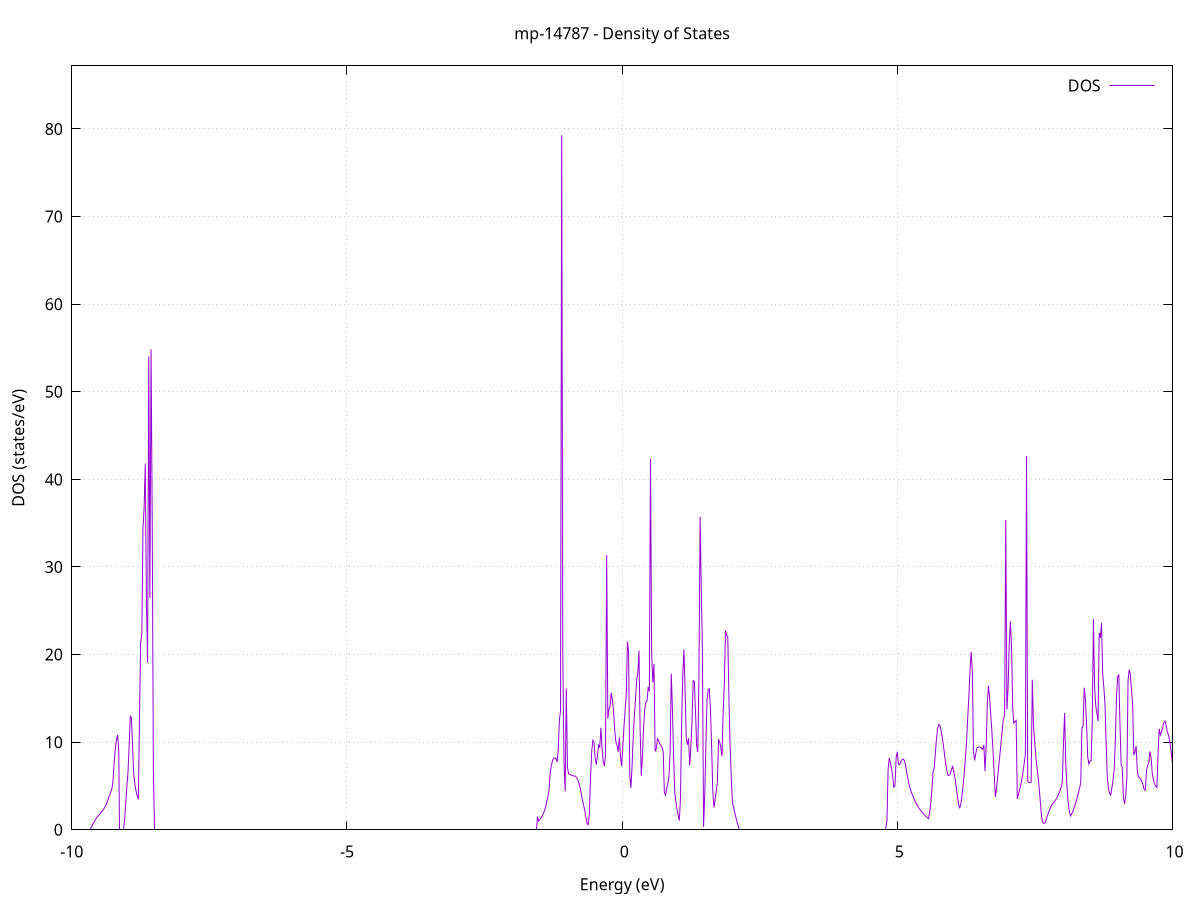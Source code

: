 set title 'mp-14787 - Density of States'
set xlabel 'Energy (eV)'
set ylabel 'DOS (states/eV)'
set grid
set xrange [-10:10]
set yrange [0:87.203]
set xzeroaxis lt -1
set terminal png size 800,600
set output 'mp-14787_dos_gnuplot.png'
plot '-' using 1:2 with lines title 'DOS'
-24.110900 0.000000
-24.090000 0.000000
-24.069000 0.000000
-24.048000 0.000000
-24.027100 0.000000
-24.006100 0.000000
-23.985200 0.000000
-23.964200 0.000000
-23.943300 0.000000
-23.922300 0.000000
-23.901300 0.000000
-23.880400 0.000000
-23.859400 0.000000
-23.838500 0.000000
-23.817500 0.000000
-23.796500 0.000000
-23.775600 0.000000
-23.754600 0.000000
-23.733700 0.000000
-23.712700 0.000000
-23.691800 0.000000
-23.670800 0.000000
-23.649800 0.000000
-23.628900 0.000000
-23.607900 0.000000
-23.587000 0.000000
-23.566000 0.000000
-23.545000 0.000000
-23.524100 0.000000
-23.503100 0.000000
-23.482200 0.000000
-23.461200 0.000000
-23.440300 0.000000
-23.419300 0.000000
-23.398300 0.000000
-23.377400 0.000000
-23.356400 0.000000
-23.335500 0.000000
-23.314500 0.000000
-23.293500 0.000000
-23.272600 0.000000
-23.251600 0.000000
-23.230700 0.000000
-23.209700 0.000000
-23.188700 0.000000
-23.167800 0.000000
-23.146800 0.000000
-23.125900 0.000000
-23.104900 0.000000
-23.084000 0.000000
-23.063000 0.000000
-23.042000 0.000000
-23.021100 0.000000
-23.000100 0.000000
-22.979200 0.000000
-22.958200 0.000000
-22.937200 0.000000
-22.916300 0.000000
-22.895300 0.000000
-22.874400 0.000000
-22.853400 0.000000
-22.832500 0.000000
-22.811500 0.000000
-22.790500 0.000000
-22.769600 0.000000
-22.748600 0.000000
-22.727700 0.000000
-22.706700 0.000000
-22.685700 0.000000
-22.664800 0.000000
-22.643800 0.000000
-22.622900 0.000000
-22.601900 0.000000
-22.581000 0.000000
-22.560000 0.000000
-22.539000 0.000000
-22.518100 0.000000
-22.497100 0.000000
-22.476200 0.000000
-22.455200 0.000000
-22.434200 0.000000
-22.413300 0.000000
-22.392300 0.000000
-22.371400 0.000000
-22.350400 0.000000
-22.329400 0.000000
-22.308500 0.000000
-22.287500 0.000000
-22.266600 0.000000
-22.245600 0.000000
-22.224700 0.000000
-22.203700 36.879500
-22.182700 315.530300
-22.161800 151.873100
-22.140800 168.609400
-22.119900 0.000000
-22.098900 266.312100
-22.077900 279.827600
-22.057000 123.022800
-22.036000 0.000000
-22.015100 0.000000
-21.994100 0.000000
-21.973200 0.000000
-21.952200 0.000000
-21.931200 0.000000
-21.910300 0.000000
-21.889300 0.000000
-21.868400 0.000000
-21.847400 0.000000
-21.826400 0.000000
-21.805500 0.000000
-21.784500 0.000000
-21.763600 0.000000
-21.742600 0.000000
-21.721700 0.000000
-21.700700 0.000000
-21.679700 0.000000
-21.658800 0.000000
-21.637800 0.000000
-21.616900 0.000000
-21.595900 0.000000
-21.574900 0.000000
-21.554000 0.000000
-21.533000 0.000000
-21.512100 0.000000
-21.491100 0.000000
-21.470200 0.000000
-21.449200 0.000000
-21.428200 0.000000
-21.407300 0.000000
-21.386300 0.000000
-21.365400 0.000000
-21.344400 0.000000
-21.323400 0.000000
-21.302500 0.000000
-21.281500 0.000000
-21.260600 0.000000
-21.239600 0.000000
-21.218600 0.000000
-21.197700 0.000000
-21.176700 0.000000
-21.155800 0.000000
-21.134800 0.000000
-21.113900 0.000000
-21.092900 0.000000
-21.071900 0.000000
-21.051000 0.000000
-21.030000 0.000000
-21.009100 0.000000
-20.988100 0.000000
-20.967100 0.000000
-20.946200 0.000000
-20.925200 0.000000
-20.904300 0.000000
-20.883300 0.000000
-20.862400 0.000000
-20.841400 0.000000
-20.820400 0.000000
-20.799500 0.000000
-20.778500 0.000000
-20.757600 0.000000
-20.736600 0.000000
-20.715600 0.000000
-20.694700 0.000000
-20.673700 0.000000
-20.652800 0.000000
-20.631800 0.000000
-20.610900 0.000000
-20.589900 0.000000
-20.568900 0.000000
-20.548000 0.000000
-20.527000 0.000000
-20.506100 0.000000
-20.485100 0.000000
-20.464100 0.000000
-20.443200 0.000000
-20.422200 0.000000
-20.401300 0.000000
-20.380300 0.000000
-20.359300 0.000000
-20.338400 0.000000
-20.317400 0.000000
-20.296500 0.000000
-20.275500 0.000000
-20.254600 0.000000
-20.233600 0.000000
-20.212600 0.000000
-20.191700 0.000000
-20.170700 0.000000
-20.149800 0.000000
-20.128800 0.000000
-20.107800 0.000000
-20.086900 0.000000
-20.065900 0.000000
-20.045000 0.000000
-20.024000 0.000000
-20.003100 0.000000
-19.982100 0.000000
-19.961100 0.000000
-19.940200 0.000000
-19.919200 0.000000
-19.898300 0.000000
-19.877300 0.000000
-19.856300 0.000000
-19.835400 0.000000
-19.814400 0.000000
-19.793500 0.000000
-19.772500 0.000000
-19.751600 0.000000
-19.730600 0.000000
-19.709600 0.000000
-19.688700 0.000000
-19.667700 0.000000
-19.646800 0.000000
-19.625800 0.000000
-19.604800 0.000000
-19.583900 0.000000
-19.562900 0.000000
-19.542000 0.000000
-19.521000 0.000000
-19.500100 0.000000
-19.479100 0.000000
-19.458100 0.000000
-19.437200 0.000000
-19.416200 0.000000
-19.395300 0.000000
-19.374300 0.000000
-19.353300 0.000000
-19.332400 0.000000
-19.311400 0.000000
-19.290500 0.000000
-19.269500 0.000000
-19.248500 0.000000
-19.227600 0.000000
-19.206600 0.000000
-19.185700 0.000000
-19.164700 0.000000
-19.143800 0.000000
-19.122800 0.000000
-19.101800 0.000000
-19.080900 0.000000
-19.059900 0.000000
-19.039000 0.000000
-19.018000 0.000000
-18.997000 0.000000
-18.976100 0.000000
-18.955100 0.000000
-18.934200 0.000000
-18.913200 0.000000
-18.892300 0.000000
-18.871300 0.000000
-18.850300 0.000000
-18.829400 0.000000
-18.808400 0.000000
-18.787500 0.000000
-18.766500 0.000000
-18.745500 0.000000
-18.724600 0.000000
-18.703600 0.000000
-18.682700 0.000000
-18.661700 0.000000
-18.640800 0.000000
-18.619800 0.000000
-18.598800 0.000000
-18.577900 0.000000
-18.556900 0.000000
-18.536000 0.000000
-18.515000 0.000000
-18.494000 0.000000
-18.473100 0.000000
-18.452100 0.000000
-18.431200 0.000000
-18.410200 0.000000
-18.389200 0.000000
-18.368300 0.000000
-18.347300 0.000000
-18.326400 0.000000
-18.305400 0.000000
-18.284500 0.000000
-18.263500 0.000000
-18.242500 0.000000
-18.221600 0.000000
-18.200600 0.000000
-18.179700 0.000000
-18.158700 0.000000
-18.137700 0.000000
-18.116800 0.000000
-18.095800 0.000000
-18.074900 0.000000
-18.053900 0.000000
-18.033000 0.000000
-18.012000 0.000000
-17.991000 0.000000
-17.970100 0.000000
-17.949100 0.000000
-17.928200 0.000000
-17.907200 0.000000
-17.886200 0.000000
-17.865300 0.000000
-17.844300 0.000000
-17.823400 0.000000
-17.802400 0.000000
-17.781500 0.000000
-17.760500 0.000000
-17.739500 0.000000
-17.718600 0.000000
-17.697600 0.000000
-17.676700 0.000000
-17.655700 0.000000
-17.634700 0.000000
-17.613800 0.000000
-17.592800 0.000000
-17.571900 0.000000
-17.550900 0.000000
-17.530000 0.000000
-17.509000 0.000000
-17.488000 0.000000
-17.467100 0.000000
-17.446100 0.000000
-17.425200 0.000000
-17.404200 0.000000
-17.383200 0.000000
-17.362300 0.000000
-17.341300 0.000000
-17.320400 0.000000
-17.299400 0.000000
-17.278400 0.000000
-17.257500 0.000000
-17.236500 0.000000
-17.215600 0.000000
-17.194600 0.000000
-17.173700 0.000000
-17.152700 0.000000
-17.131700 0.000000
-17.110800 0.000000
-17.089800 0.000000
-17.068900 0.000000
-17.047900 0.000000
-17.026900 0.000000
-17.006000 0.000000
-16.985000 0.000000
-16.964100 0.000000
-16.943100 0.000000
-16.922200 0.000000
-16.901200 0.000000
-16.880200 0.000000
-16.859300 0.000000
-16.838300 0.000000
-16.817400 0.000000
-16.796400 0.000000
-16.775400 0.000000
-16.754500 0.000000
-16.733500 0.000000
-16.712600 0.000000
-16.691600 0.000000
-16.670700 0.000000
-16.649700 0.000000
-16.628700 0.000000
-16.607800 0.000000
-16.586800 0.000000
-16.565900 0.000000
-16.544900 0.000000
-16.523900 0.000000
-16.503000 0.000000
-16.482000 0.000000
-16.461100 0.000000
-16.440100 0.000000
-16.419100 0.000000
-16.398200 0.000000
-16.377200 0.000000
-16.356300 0.000000
-16.335300 0.000000
-16.314400 0.000000
-16.293400 0.000000
-16.272400 0.000000
-16.251500 0.000000
-16.230500 0.000000
-16.209600 0.000000
-16.188600 0.000000
-16.167600 0.000000
-16.146700 0.000000
-16.125700 0.000000
-16.104800 0.000000
-16.083800 0.000000
-16.062900 0.000000
-16.041900 0.000000
-16.020900 0.000000
-16.000000 0.000000
-15.979000 0.000000
-15.958100 0.000000
-15.937100 0.000000
-15.916100 0.000000
-15.895200 0.000000
-15.874200 0.000000
-15.853300 0.000000
-15.832300 0.000000
-15.811400 0.000000
-15.790400 0.000000
-15.769400 0.000000
-15.748500 0.000000
-15.727500 0.000000
-15.706600 0.000000
-15.685600 0.000000
-15.664600 0.000000
-15.643700 0.000000
-15.622700 0.000000
-15.601800 0.000000
-15.580800 0.000000
-15.559900 0.000000
-15.538900 0.000000
-15.517900 0.000000
-15.497000 0.000000
-15.476000 0.000000
-15.455100 0.000000
-15.434100 0.000000
-15.413100 0.000000
-15.392200 0.000000
-15.371200 0.000000
-15.350300 0.000000
-15.329300 0.000000
-15.308300 0.000000
-15.287400 0.000000
-15.266400 0.000000
-15.245500 0.000000
-15.224500 0.000000
-15.203600 0.000000
-15.182600 0.000000
-15.161600 0.000000
-15.140700 0.000000
-15.119700 0.000000
-15.098800 0.000000
-15.077800 0.000000
-15.056800 0.000000
-15.035900 0.000000
-15.014900 0.000000
-14.994000 0.000000
-14.973000 0.000000
-14.952100 0.000000
-14.931100 0.000000
-14.910100 0.000000
-14.889200 0.000000
-14.868200 0.000000
-14.847300 0.000000
-14.826300 0.000000
-14.805300 0.000000
-14.784400 0.000000
-14.763400 0.000000
-14.742500 0.000000
-14.721500 0.000000
-14.700600 0.000000
-14.679600 0.000000
-14.658600 0.000000
-14.637700 0.000000
-14.616700 0.000000
-14.595800 0.000000
-14.574800 0.000000
-14.553800 0.000000
-14.532900 0.000000
-14.511900 0.000000
-14.491000 0.000000
-14.470000 0.000000
-14.449000 0.000000
-14.428100 0.000000
-14.407100 0.000000
-14.386200 0.000000
-14.365200 0.000000
-14.344300 0.000000
-14.323300 0.000000
-14.302300 0.000000
-14.281400 0.000000
-14.260400 0.000000
-14.239500 0.000000
-14.218500 0.000000
-14.197500 0.000000
-14.176600 0.000000
-14.155600 0.000000
-14.134700 0.000000
-14.113700 0.000000
-14.092800 0.000000
-14.071800 0.000000
-14.050800 0.000000
-14.029900 0.000000
-14.008900 0.000000
-13.988000 0.000000
-13.967000 0.000000
-13.946000 0.000000
-13.925100 0.000000
-13.904100 0.000000
-13.883200 0.000000
-13.862200 0.000000
-13.841300 0.000000
-13.820300 0.000000
-13.799300 0.000000
-13.778400 0.000000
-13.757400 0.000000
-13.736500 0.000000
-13.715500 0.000000
-13.694500 0.000000
-13.673600 0.000000
-13.652600 0.000000
-13.631700 0.000000
-13.610700 0.000000
-13.589800 0.000000
-13.568800 0.000000
-13.547800 0.000000
-13.526900 0.000000
-13.505900 0.000000
-13.485000 0.000000
-13.464000 0.000000
-13.443000 0.000000
-13.422100 0.000000
-13.401100 0.000000
-13.380200 0.000000
-13.359200 0.000000
-13.338200 0.000000
-13.317300 0.000000
-13.296300 0.000000
-13.275400 0.000000
-13.254400 0.000000
-13.233500 0.000000
-13.212500 0.000000
-13.191500 0.000000
-13.170600 0.000000
-13.149600 0.000000
-13.128700 0.000000
-13.107700 0.000000
-13.086700 0.000000
-13.065800 0.000000
-13.044800 0.000000
-13.023900 0.000000
-13.002900 0.000000
-12.982000 0.000000
-12.961000 0.000000
-12.940000 0.000000
-12.919100 0.000000
-12.898100 0.000000
-12.877200 0.000000
-12.856200 0.000000
-12.835200 0.000000
-12.814300 0.000000
-12.793300 0.000000
-12.772400 0.000000
-12.751400 0.000000
-12.730500 0.000000
-12.709500 0.000000
-12.688500 0.000000
-12.667600 0.000000
-12.646600 0.000000
-12.625700 0.000000
-12.604700 0.000000
-12.583700 0.000000
-12.562800 0.000000
-12.541800 0.000000
-12.520900 0.000000
-12.499900 0.000000
-12.478900 0.000000
-12.458000 0.000000
-12.437000 0.000000
-12.416100 0.000000
-12.395100 0.000000
-12.374200 0.000000
-12.353200 0.000000
-12.332200 0.000000
-12.311300 0.000000
-12.290300 0.000000
-12.269400 0.000000
-12.248400 0.000000
-12.227400 0.000000
-12.206500 0.000000
-12.185500 0.000000
-12.164600 0.000000
-12.143600 0.000000
-12.122700 0.000000
-12.101700 0.000000
-12.080700 0.000000
-12.059800 0.000000
-12.038800 0.000000
-12.017900 0.000000
-11.996900 0.000000
-11.975900 0.000000
-11.955000 0.000000
-11.934000 0.000000
-11.913100 0.000000
-11.892100 0.000000
-11.871200 0.000000
-11.850200 0.000000
-11.829200 0.000000
-11.808300 0.000000
-11.787300 0.000000
-11.766400 0.000000
-11.745400 0.000000
-11.724400 0.000000
-11.703500 0.000000
-11.682500 0.000000
-11.661600 0.000000
-11.640600 0.000000
-11.619700 0.000000
-11.598700 0.000000
-11.577700 0.000000
-11.556800 0.000000
-11.535800 0.000000
-11.514900 0.000000
-11.493900 0.000000
-11.472900 0.000000
-11.452000 0.000000
-11.431000 0.000000
-11.410100 0.000000
-11.389100 0.000000
-11.368100 0.000000
-11.347200 0.000000
-11.326200 0.000000
-11.305300 0.000000
-11.284300 0.000000
-11.263400 0.000000
-11.242400 0.000000
-11.221400 0.000000
-11.200500 0.000000
-11.179500 0.000000
-11.158600 0.000000
-11.137600 0.000000
-11.116600 0.000000
-11.095700 0.000000
-11.074700 0.000000
-11.053800 0.000000
-11.032800 0.000000
-11.011900 0.000000
-10.990900 0.000000
-10.969900 0.000000
-10.949000 0.000000
-10.928000 0.000000
-10.907100 0.000000
-10.886100 0.000000
-10.865100 0.000000
-10.844200 0.000000
-10.823200 0.000000
-10.802300 0.000000
-10.781300 0.000000
-10.760400 0.000000
-10.739400 0.000000
-10.718400 0.000000
-10.697500 0.000000
-10.676500 0.000000
-10.655600 0.000000
-10.634600 0.000000
-10.613600 0.000000
-10.592700 0.000000
-10.571700 0.000000
-10.550800 0.000000
-10.529800 0.000000
-10.508800 0.000000
-10.487900 0.000000
-10.466900 0.000000
-10.446000 0.000000
-10.425000 0.000000
-10.404100 0.000000
-10.383100 0.000000
-10.362100 0.000000
-10.341200 0.000000
-10.320200 0.000000
-10.299300 0.000000
-10.278300 0.000000
-10.257300 0.000000
-10.236400 0.000000
-10.215400 0.000000
-10.194500 0.000000
-10.173500 0.000000
-10.152600 0.000000
-10.131600 0.000000
-10.110600 0.000000
-10.089700 0.000000
-10.068700 0.000000
-10.047800 0.000000
-10.026800 0.000000
-10.005800 0.000000
-9.984900 0.000000
-9.963900 0.000000
-9.943000 0.000000
-9.922000 0.000000
-9.901100 0.000000
-9.880100 0.000000
-9.859100 0.000000
-9.838200 0.000000
-9.817200 0.000000
-9.796300 0.000000
-9.775300 0.000000
-9.754300 0.000000
-9.733400 0.000000
-9.712400 0.000000
-9.691500 0.000000
-9.670500 0.004300
-9.649600 0.252200
-9.628600 0.495800
-9.607600 0.735000
-9.586700 0.969900
-9.565700 1.200500
-9.544800 1.423300
-9.523800 1.559300
-9.502800 1.704300
-9.481900 1.858300
-9.460900 2.021300
-9.440000 2.195300
-9.419000 2.386300
-9.398000 2.594600
-9.377100 2.861100
-9.356100 3.216100
-9.335200 3.570800
-9.314200 3.925000
-9.293300 4.278800
-9.272300 4.632200
-9.251300 5.582200
-9.230400 7.692000
-9.209400 9.235500
-9.188500 10.282300
-9.167500 10.833800
-9.146500 9.053800
-9.125600 0.000000
-9.104600 0.000000
-9.083700 0.000000
-9.062700 0.000000
-9.041800 1.034000
-9.020800 2.971300
-8.999800 4.908300
-8.978900 6.570400
-8.957900 9.612800
-8.937000 12.938500
-8.916000 12.820100
-8.895000 9.332800
-8.874100 6.307700
-8.853100 5.210700
-8.832200 4.417100
-8.811200 3.895800
-8.790300 3.479300
-8.769300 13.180600
-8.748300 21.355800
-8.727400 22.302100
-8.706400 34.442600
-8.685500 36.819000
-8.664500 41.807600
-8.643500 25.807600
-8.622600 19.062500
-8.601600 54.032800
-8.580700 26.466600
-8.559700 54.840000
-8.538700 35.451700
-8.517800 6.983600
-8.496800 0.000000
-8.475900 0.000000
-8.454900 0.000000
-8.434000 0.000000
-8.413000 0.000000
-8.392000 0.000000
-8.371100 0.000000
-8.350100 0.000000
-8.329200 0.000000
-8.308200 0.000000
-8.287200 0.000000
-8.266300 0.000000
-8.245300 0.000000
-8.224400 0.000000
-8.203400 0.000000
-8.182500 0.000000
-8.161500 0.000000
-8.140500 0.000000
-8.119600 0.000000
-8.098600 0.000000
-8.077700 0.000000
-8.056700 0.000000
-8.035700 0.000000
-8.014800 0.000000
-7.993800 0.000000
-7.972900 0.000000
-7.951900 0.000000
-7.931000 0.000000
-7.910000 0.000000
-7.889000 0.000000
-7.868100 0.000000
-7.847100 0.000000
-7.826200 0.000000
-7.805200 0.000000
-7.784200 0.000000
-7.763300 0.000000
-7.742300 0.000000
-7.721400 0.000000
-7.700400 0.000000
-7.679500 0.000000
-7.658500 0.000000
-7.637500 0.000000
-7.616600 0.000000
-7.595600 0.000000
-7.574700 0.000000
-7.553700 0.000000
-7.532700 0.000000
-7.511800 0.000000
-7.490800 0.000000
-7.469900 0.000000
-7.448900 0.000000
-7.427900 0.000000
-7.407000 0.000000
-7.386000 0.000000
-7.365100 0.000000
-7.344100 0.000000
-7.323200 0.000000
-7.302200 0.000000
-7.281200 0.000000
-7.260300 0.000000
-7.239300 0.000000
-7.218400 0.000000
-7.197400 0.000000
-7.176400 0.000000
-7.155500 0.000000
-7.134500 0.000000
-7.113600 0.000000
-7.092600 0.000000
-7.071700 0.000000
-7.050700 0.000000
-7.029700 0.000000
-7.008800 0.000000
-6.987800 0.000000
-6.966900 0.000000
-6.945900 0.000000
-6.924900 0.000000
-6.904000 0.000000
-6.883000 0.000000
-6.862100 0.000000
-6.841100 0.000000
-6.820200 0.000000
-6.799200 0.000000
-6.778200 0.000000
-6.757300 0.000000
-6.736300 0.000000
-6.715400 0.000000
-6.694400 0.000000
-6.673400 0.000000
-6.652500 0.000000
-6.631500 0.000000
-6.610600 0.000000
-6.589600 0.000000
-6.568600 0.000000
-6.547700 0.000000
-6.526700 0.000000
-6.505800 0.000000
-6.484800 0.000000
-6.463900 0.000000
-6.442900 0.000000
-6.421900 0.000000
-6.401000 0.000000
-6.380000 0.000000
-6.359100 0.000000
-6.338100 0.000000
-6.317100 0.000000
-6.296200 0.000000
-6.275200 0.000000
-6.254300 0.000000
-6.233300 0.000000
-6.212400 0.000000
-6.191400 0.000000
-6.170400 0.000000
-6.149500 0.000000
-6.128500 0.000000
-6.107600 0.000000
-6.086600 0.000000
-6.065600 0.000000
-6.044700 0.000000
-6.023700 0.000000
-6.002800 0.000000
-5.981800 0.000000
-5.960900 0.000000
-5.939900 0.000000
-5.918900 0.000000
-5.898000 0.000000
-5.877000 0.000000
-5.856100 0.000000
-5.835100 0.000000
-5.814100 0.000000
-5.793200 0.000000
-5.772200 0.000000
-5.751300 0.000000
-5.730300 0.000000
-5.709400 0.000000
-5.688400 0.000000
-5.667400 0.000000
-5.646500 0.000000
-5.625500 0.000000
-5.604600 0.000000
-5.583600 0.000000
-5.562600 0.000000
-5.541700 0.000000
-5.520700 0.000000
-5.499800 0.000000
-5.478800 0.000000
-5.457800 0.000000
-5.436900 0.000000
-5.415900 0.000000
-5.395000 0.000000
-5.374000 0.000000
-5.353100 0.000000
-5.332100 0.000000
-5.311100 0.000000
-5.290200 0.000000
-5.269200 0.000000
-5.248300 0.000000
-5.227300 0.000000
-5.206300 0.000000
-5.185400 0.000000
-5.164400 0.000000
-5.143500 0.000000
-5.122500 0.000000
-5.101600 0.000000
-5.080600 0.000000
-5.059600 0.000000
-5.038700 0.000000
-5.017700 0.000000
-4.996800 0.000000
-4.975800 0.000000
-4.954800 0.000000
-4.933900 0.000000
-4.912900 0.000000
-4.892000 0.000000
-4.871000 0.000000
-4.850100 0.000000
-4.829100 0.000000
-4.808100 0.000000
-4.787200 0.000000
-4.766200 0.000000
-4.745300 0.000000
-4.724300 0.000000
-4.703300 0.000000
-4.682400 0.000000
-4.661400 0.000000
-4.640500 0.000000
-4.619500 0.000000
-4.598600 0.000000
-4.577600 0.000000
-4.556600 0.000000
-4.535700 0.000000
-4.514700 0.000000
-4.493800 0.000000
-4.472800 0.000000
-4.451800 0.000000
-4.430900 0.000000
-4.409900 0.000000
-4.389000 0.000000
-4.368000 0.000000
-4.347000 0.000000
-4.326100 0.000000
-4.305100 0.000000
-4.284200 0.000000
-4.263200 0.000000
-4.242300 0.000000
-4.221300 0.000000
-4.200300 0.000000
-4.179400 0.000000
-4.158400 0.000000
-4.137500 0.000000
-4.116500 0.000000
-4.095500 0.000000
-4.074600 0.000000
-4.053600 0.000000
-4.032700 0.000000
-4.011700 0.000000
-3.990800 0.000000
-3.969800 0.000000
-3.948800 0.000000
-3.927900 0.000000
-3.906900 0.000000
-3.886000 0.000000
-3.865000 0.000000
-3.844000 0.000000
-3.823100 0.000000
-3.802100 0.000000
-3.781200 0.000000
-3.760200 0.000000
-3.739300 0.000000
-3.718300 0.000000
-3.697300 0.000000
-3.676400 0.000000
-3.655400 0.000000
-3.634500 0.000000
-3.613500 0.000000
-3.592500 0.000000
-3.571600 0.000000
-3.550600 0.000000
-3.529700 0.000000
-3.508700 0.000000
-3.487700 0.000000
-3.466800 0.000000
-3.445800 0.000000
-3.424900 0.000000
-3.403900 0.000000
-3.383000 0.000000
-3.362000 0.000000
-3.341000 0.000000
-3.320100 0.000000
-3.299100 0.000000
-3.278200 0.000000
-3.257200 0.000000
-3.236200 0.000000
-3.215300 0.000000
-3.194300 0.000000
-3.173400 0.000000
-3.152400 0.000000
-3.131500 0.000000
-3.110500 0.000000
-3.089500 0.000000
-3.068600 0.000000
-3.047600 0.000000
-3.026700 0.000000
-3.005700 0.000000
-2.984700 0.000000
-2.963800 0.000000
-2.942800 0.000000
-2.921900 0.000000
-2.900900 0.000000
-2.880000 0.000000
-2.859000 0.000000
-2.838000 0.000000
-2.817100 0.000000
-2.796100 0.000000
-2.775200 0.000000
-2.754200 0.000000
-2.733200 0.000000
-2.712300 0.000000
-2.691300 0.000000
-2.670400 0.000000
-2.649400 0.000000
-2.628500 0.000000
-2.607500 0.000000
-2.586500 0.000000
-2.565600 0.000000
-2.544600 0.000000
-2.523700 0.000000
-2.502700 0.000000
-2.481700 0.000000
-2.460800 0.000000
-2.439800 0.000000
-2.418900 0.000000
-2.397900 0.000000
-2.376900 0.000000
-2.356000 0.000000
-2.335000 0.000000
-2.314100 0.000000
-2.293100 0.000000
-2.272200 0.000000
-2.251200 0.000000
-2.230200 0.000000
-2.209300 0.000000
-2.188300 0.000000
-2.167400 0.000000
-2.146400 0.000000
-2.125400 0.000000
-2.104500 0.000000
-2.083500 0.000000
-2.062600 0.000000
-2.041600 0.000000
-2.020700 0.000000
-1.999700 0.000000
-1.978700 0.000000
-1.957800 0.000000
-1.936800 0.000000
-1.915900 0.000000
-1.894900 0.000000
-1.873900 0.000000
-1.853000 0.000000
-1.832000 0.000000
-1.811100 0.000000
-1.790100 0.000000
-1.769200 0.000000
-1.748200 0.000000
-1.727200 0.000000
-1.706300 0.000000
-1.685300 0.000000
-1.664400 0.000000
-1.643400 0.000000
-1.622400 0.000000
-1.601500 0.000000
-1.580500 0.000000
-1.559600 0.000000
-1.538600 1.522700
-1.517600 0.992900
-1.496700 1.140500
-1.475700 1.330900
-1.454800 1.564100
-1.433800 1.840000
-1.412900 2.158700
-1.391900 2.589500
-1.370900 3.195100
-1.350000 3.783900
-1.329000 4.516100
-1.308100 6.379200
-1.287100 7.340300
-1.266100 7.833100
-1.245200 8.192600
-1.224200 8.166500
-1.203300 8.169500
-1.182300 7.738200
-1.161400 9.007400
-1.140400 12.560300
-1.119400 13.579000
-1.098500 79.275600
-1.077500 19.418600
-1.056600 7.826000
-1.035600 4.383500
-1.014600 16.135600
-0.993700 7.109700
-0.972700 6.387700
-0.951800 6.317300
-0.930800 6.255800
-0.909900 6.203000
-0.888900 6.159100
-0.867900 6.138800
-0.847000 6.113400
-0.826000 5.964000
-0.805100 5.688100
-0.784100 5.285600
-0.763100 4.756500
-0.742200 4.100900
-0.721200 3.346900
-0.700300 2.829200
-0.679300 2.209400
-0.658400 1.452800
-0.637400 0.716300
-0.616400 0.601400
-0.595500 1.847400
-0.574500 5.995700
-0.553600 8.890000
-0.532600 10.224200
-0.511600 9.998300
-0.490700 8.212200
-0.469700 7.415200
-0.448800 8.447000
-0.427800 9.678500
-0.406800 9.429900
-0.385900 11.642100
-0.364900 9.304200
-0.344000 7.785600
-0.323000 7.276000
-0.302100 8.533100
-0.281100 31.333100
-0.260100 12.695300
-0.239200 13.800700
-0.218200 14.125100
-0.197300 15.634300
-0.176300 14.800300
-0.155300 13.479700
-0.134400 11.325600
-0.113400 10.017100
-0.092500 9.631300
-0.071500 8.909300
-0.050600 10.553700
-0.029600 8.270500
-0.008600 7.266200
0.012300 9.465500
0.033300 11.748700
0.054200 13.743600
0.075200 15.450100
0.096200 21.449400
0.117100 20.368100
0.138100 6.307000
0.159000 4.770400
0.180000 7.248500
0.200900 10.519000
0.221900 12.941100
0.242900 14.921400
0.263800 17.077600
0.284800 17.917500
0.305700 20.452700
0.326700 11.469400
0.347700 6.153700
0.368600 8.456300
0.389600 11.654800
0.410500 13.685100
0.431500 14.547200
0.452500 14.726200
0.473400 16.295500
0.494400 15.776900
0.515300 42.317000
0.536300 20.050400
0.557200 16.838600
0.578200 18.918800
0.599200 8.936100
0.620100 9.233800
0.641100 10.387400
0.662000 10.194600
0.683000 9.795800
0.704000 9.654000
0.724900 9.384900
0.745900 8.927400
0.766800 4.262000
0.787800 3.947700
0.808700 4.613100
0.829700 5.273400
0.850700 6.129600
0.871600 8.804900
0.892600 17.806800
0.913500 13.836800
0.934500 8.424600
0.955500 4.331400
0.976400 3.221900
0.997400 2.328900
1.018300 1.639900
1.039300 1.051900
1.060200 3.669200
1.081200 12.522800
1.102200 17.734700
1.123100 20.566900
1.144100 15.817900
1.165000 10.456900
1.186000 9.711800
1.207000 10.443800
1.227900 7.357200
1.248900 9.459200
1.269800 12.537300
1.290800 17.028100
1.311700 16.944900
1.332700 13.526400
1.353700 9.586200
1.374600 8.858800
1.395600 17.595000
1.416500 35.742400
1.437500 27.728100
1.458500 20.276700
1.479400 0.318300
1.500400 3.850200
1.521300 9.626500
1.542300 14.883700
1.563300 15.967500
1.584200 16.091500
1.605200 13.745600
1.626100 9.491100
1.647100 4.413900
1.668000 2.535300
1.689000 3.476400
1.710000 4.435600
1.730900 5.412900
1.751900 10.321700
1.772800 10.003300
1.793800 9.366500
1.814800 8.411100
1.835700 13.611200
1.856700 16.711800
1.877600 22.764200
1.898600 22.181700
1.919500 22.058700
1.940500 14.936900
1.961500 9.624700
1.982400 6.021300
2.003400 3.187100
2.024300 2.560800
2.045300 1.976000
2.066300 1.432700
2.087200 0.930900
2.108200 0.470600
2.129100 0.051700
2.150100 0.000000
2.171000 0.000000
2.192000 0.000000
2.213000 0.000000
2.233900 0.000000
2.254900 0.000000
2.275800 0.000000
2.296800 0.000000
2.317800 0.000000
2.338700 0.000000
2.359700 0.000000
2.380600 0.000000
2.401600 0.000000
2.422600 0.000000
2.443500 0.000000
2.464500 0.000000
2.485400 0.000000
2.506400 0.000000
2.527300 0.000000
2.548300 0.000000
2.569300 0.000000
2.590200 0.000000
2.611200 0.000000
2.632100 0.000000
2.653100 0.000000
2.674100 0.000000
2.695000 0.000000
2.716000 0.000000
2.736900 0.000000
2.757900 0.000000
2.778800 0.000000
2.799800 0.000000
2.820800 0.000000
2.841700 0.000000
2.862700 0.000000
2.883600 0.000000
2.904600 0.000000
2.925600 0.000000
2.946500 0.000000
2.967500 0.000000
2.988400 0.000000
3.009400 0.000000
3.030300 0.000000
3.051300 0.000000
3.072300 0.000000
3.093200 0.000000
3.114200 0.000000
3.135100 0.000000
3.156100 0.000000
3.177100 0.000000
3.198000 0.000000
3.219000 0.000000
3.239900 0.000000
3.260900 0.000000
3.281800 0.000000
3.302800 0.000000
3.323800 0.000000
3.344700 0.000000
3.365700 0.000000
3.386600 0.000000
3.407600 0.000000
3.428600 0.000000
3.449500 0.000000
3.470500 0.000000
3.491400 0.000000
3.512400 0.000000
3.533400 0.000000
3.554300 0.000000
3.575300 0.000000
3.596200 0.000000
3.617200 0.000000
3.638100 0.000000
3.659100 0.000000
3.680100 0.000000
3.701000 0.000000
3.722000 0.000000
3.742900 0.000000
3.763900 0.000000
3.784900 0.000000
3.805800 0.000000
3.826800 0.000000
3.847700 0.000000
3.868700 0.000000
3.889600 0.000000
3.910600 0.000000
3.931600 0.000000
3.952500 0.000000
3.973500 0.000000
3.994400 0.000000
4.015400 0.000000
4.036400 0.000000
4.057300 0.000000
4.078300 0.000000
4.099200 0.000000
4.120200 0.000000
4.141100 0.000000
4.162100 0.000000
4.183100 0.000000
4.204000 0.000000
4.225000 0.000000
4.245900 0.000000
4.266900 0.000000
4.287900 0.000000
4.308800 0.000000
4.329800 0.000000
4.350700 0.000000
4.371700 0.000000
4.392700 0.000000
4.413600 0.000000
4.434600 0.000000
4.455500 0.000000
4.476500 0.000000
4.497400 0.000000
4.518400 0.000000
4.539400 0.000000
4.560300 0.000000
4.581300 0.000000
4.602200 0.000000
4.623200 0.000000
4.644200 0.000000
4.665100 0.000000
4.686100 0.000000
4.707000 0.000000
4.728000 0.000000
4.748900 0.000000
4.769900 0.000000
4.790900 0.000000
4.811800 0.994300
4.832800 6.955800
4.853700 8.211800
4.874700 7.664200
4.895700 6.987700
4.916600 6.032100
4.937600 4.797200
4.958500 5.110600
4.979500 8.294200
5.000400 8.904600
5.021400 7.497800
5.042400 7.428700
5.063300 7.805100
5.084300 8.020800
5.105200 8.075700
5.126200 7.910000
5.147200 7.420200
5.168100 6.648300
5.189100 5.916000
5.210000 5.262300
5.231000 4.768500
5.251900 4.349100
5.272900 3.985500
5.293900 3.654100
5.314800 3.354700
5.335800 3.087000
5.356700 2.844200
5.377700 2.623300
5.398700 2.424400
5.419600 2.246200
5.440600 2.076800
5.461500 1.916000
5.482500 1.771300
5.503500 1.632000
5.524400 1.498400
5.545400 1.370400
5.566300 1.275500
5.587300 1.957100
5.608200 3.077900
5.629200 4.647800
5.650200 6.652500
5.671100 7.077500
5.692100 8.831200
5.713000 10.509600
5.734000 11.573900
5.755000 12.024000
5.775900 11.886300
5.796900 11.239500
5.817800 10.523300
5.838800 9.585000
5.859700 8.483500
5.880700 7.508900
5.901700 6.661400
5.922600 6.194100
5.943600 6.222700
5.964500 6.400200
5.985500 6.930800
6.006500 7.216800
6.027400 6.613100
6.048400 5.848600
6.069300 4.923100
6.090300 3.902700
6.111200 2.996600
6.132200 2.453500
6.153200 2.905200
6.174100 3.825000
6.195100 5.019000
6.216000 6.487300
6.237000 8.078900
6.258000 10.086000
6.278900 12.745900
6.299900 15.165200
6.320800 18.199600
6.341800 20.299800
6.362800 18.183700
6.383700 8.917700
6.404700 7.913000
6.425600 8.723200
6.446600 9.355600
6.467500 9.446900
6.488500 9.454800
6.509500 9.404600
6.530400 9.296100
6.551400 9.193700
6.572300 9.700300
6.593300 6.681900
6.614300 9.505100
6.635200 14.307700
6.656200 16.442100
6.677100 15.097000
6.698100 13.136600
6.719000 11.146400
6.740000 8.858800
6.761000 6.329600
6.781900 3.752500
6.802900 4.699100
6.823800 6.029300
6.844800 7.375900
6.865800 8.731900
6.886700 10.097100
6.907700 11.471700
6.928600 12.677200
6.949600 13.074800
6.970500 35.363800
6.991500 13.720600
7.012500 16.160400
7.033400 21.187200
7.054400 23.803800
7.075300 20.920400
7.096300 13.898700
7.117300 12.156600
7.138200 12.358300
7.159200 12.477700
7.180100 3.520700
7.201100 4.049300
7.222000 4.573400
7.243000 5.093700
7.264000 5.826500
7.284900 6.681800
7.305900 7.600800
7.326800 8.583300
7.347800 42.673400
7.368800 5.521100
7.389700 5.387200
7.410700 5.354500
7.431600 5.409900
7.452600 17.115700
7.473600 12.054800
7.494500 10.094100
7.515500 8.439900
7.536400 7.179300
7.557400 6.083400
7.578300 4.698200
7.599300 3.123700
7.620300 1.534100
7.641200 0.880000
7.662200 0.708400
7.683100 0.777600
7.704100 1.165700
7.725100 1.581600
7.746000 1.956200
7.767000 2.289300
7.787900 2.581000
7.808900 2.831300
7.829800 3.040100
7.850800 3.207600
7.871800 3.363700
7.892700 3.565000
7.913700 3.812700
7.934600 4.106800
7.955600 4.447400
7.976600 4.853200
7.997500 5.394300
8.018500 9.840700
8.039400 13.319100
8.060400 7.575600
8.081300 5.004100
8.102300 3.253300
8.123300 2.179200
8.144200 1.582200
8.165200 1.745100
8.186100 2.059200
8.207100 2.412900
8.228100 2.806200
8.249000 3.239100
8.270000 3.711600
8.290900 4.223700
8.311900 4.775400
8.332900 5.366600
8.353800 11.631400
8.374800 11.762000
8.395700 16.212200
8.416700 14.948400
8.437600 12.237700
8.458600 8.372300
8.479600 7.514500
8.500500 7.829500
8.521500 7.883900
8.542400 12.464700
8.563400 24.039100
8.584400 16.390900
8.605300 14.191000
8.626300 13.331600
8.647200 12.387900
8.668200 22.482300
8.689100 21.906900
8.710100 23.609100
8.731100 17.878600
8.752000 16.262700
8.773000 14.412200
8.793900 10.051100
8.814900 6.047000
8.835900 4.714100
8.856800 4.142200
8.877800 3.954800
8.898700 4.810700
8.919700 5.679900
8.940600 6.840700
8.961600 10.263900
8.982600 15.077500
9.003500 17.476500
9.024500 17.733100
9.045400 12.111800
9.066400 7.442200
9.087400 7.083100
9.108300 3.586600
9.129300 2.978600
9.150200 3.905000
9.171200 6.008300
9.192100 17.012100
9.213100 18.293700
9.234100 17.763100
9.255000 15.992400
9.276000 14.258400
9.296900 8.520500
9.317900 8.833000
9.338900 9.558800
9.359800 6.812100
9.380800 6.010200
9.401700 5.943900
9.422700 5.769700
9.443700 5.487500
9.464600 5.109600
9.485600 4.612700
9.506500 4.515600
9.527500 6.794700
9.548400 7.330300
9.569400 7.650900
9.590400 8.940600
9.611300 8.267700
9.632300 6.421200
9.653200 5.709200
9.674200 5.224100
9.695200 4.959800
9.716100 4.818200
9.737100 8.516900
9.758000 11.523800
9.779000 10.821400
9.799900 11.165600
9.820900 11.617600
9.841900 12.262500
9.862800 12.397900
9.883800 11.936200
9.904700 11.212400
9.925700 10.821600
9.946700 10.250300
9.967600 9.269000
9.988600 8.179400
10.009500 6.945900
10.030500 6.594200
10.051400 6.344200
10.072400 6.158700
10.093400 6.082300
10.114300 6.200800
10.135300 6.340400
10.156200 6.500600
10.177200 6.773800
10.198200 7.614100
10.219100 7.789400
10.240100 6.788700
10.261000 4.623100
10.282000 4.923900
10.303000 5.244800
10.323900 5.671300
10.344900 6.837800
10.365800 7.547100
10.386800 7.803900
10.407700 7.482200
10.428700 7.095900
10.449700 6.631900
10.470600 5.896500
10.491600 5.286200
10.512500 5.164500
10.533500 5.001300
10.554500 4.808700
10.575400 4.586800
10.596400 4.335600
10.617300 3.930000
10.638300 3.435800
10.659200 2.885000
10.680200 3.401100
10.701200 5.243200
10.722100 7.135000
10.743100 11.786700
10.764000 15.345200
10.785000 15.207800
10.806000 10.935300
10.826900 8.956700
10.847900 8.137200
10.868800 7.450200
10.889800 6.917900
10.910700 7.734300
10.931700 8.973500
10.952700 10.594300
10.973600 10.911200
10.994600 10.281500
11.015500 8.856300
11.036500 8.439700
11.057500 8.137800
11.078400 7.038600
11.099400 6.142700
11.120300 5.100600
11.141300 4.385300
11.162200 3.925700
11.183200 3.797900
11.204200 3.701900
11.225100 4.045700
11.246100 5.445900
11.267000 9.939100
11.288000 9.346500
11.309000 8.649600
11.329900 8.702000
11.350900 8.961400
11.371800 6.852900
11.392800 4.817700
11.413800 4.350700
11.434700 3.966100
11.455700 5.411800
11.476600 4.070200
11.497600 4.130200
11.518500 4.252600
11.539500 4.932600
11.560500 8.168100
11.581400 10.752400
11.602400 11.785400
11.623300 11.216300
11.644300 10.457300
11.665300 9.782100
11.686200 10.058200
11.707200 9.858800
11.728100 9.221200
11.749100 8.206800
11.770000 6.815700
11.791000 5.545900
11.812000 5.196600
11.832900 4.857400
11.853900 4.528100
11.874800 4.245300
11.895800 4.116200
11.916800 4.281500
11.937700 4.651100
11.958700 5.670800
11.979600 8.089800
12.000600 10.366800
12.021500 12.733000
12.042500 14.163300
12.063500 14.245300
12.084400 12.978900
12.105400 10.777800
12.126300 8.925000
12.147300 8.347000
12.168300 13.636200
12.189200 6.638900
12.210200 4.084600
12.231100 3.994200
12.252100 4.631400
12.273100 6.599400
12.294000 8.557000
12.315000 10.471500
12.335900 12.342800
12.356900 13.389200
12.377800 12.562600
12.398800 15.418800
12.419800 3.491600
12.440700 3.192900
12.461700 3.008800
12.482600 3.422500
12.503600 4.435100
12.524600 5.744400
12.545500 7.623200
12.566500 9.694800
12.587400 12.751100
12.608400 14.480400
12.629300 14.920300
12.650300 14.086900
12.671300 10.777000
12.692200 11.036300
12.713200 8.146900
12.734100 6.352100
12.755100 11.203000
12.776100 9.634600
12.797000 9.714600
12.818000 10.302400
12.838900 10.507500
12.859900 10.427800
12.880800 10.072800
12.901800 9.464400
12.922800 8.840500
12.943700 9.381400
12.964700 11.622100
12.985600 17.271500
13.006600 16.474600
13.027600 8.159400
13.048500 7.443100
13.069500 7.033400
13.090400 6.780000
13.111400 6.811300
13.132300 7.151500
13.153300 8.553800
13.174300 13.608700
13.195200 23.898500
13.216200 17.748300
13.237100 0.000000
13.258100 1.142900
13.279100 5.386700
13.300000 9.150400
13.321000 11.583700
13.341900 12.684200
13.362900 13.523500
13.383900 12.341100
13.404800 7.984600
13.425800 6.512100
13.446700 6.831600
13.467700 7.125400
13.488600 7.393600
13.509600 7.636100
13.530600 8.415600
13.551500 8.629200
13.572500 6.977800
13.593400 3.971400
13.614400 3.669800
13.635400 3.407800
13.656300 3.233400
13.677300 3.208700
13.698200 3.207300
13.719200 3.205000
13.740100 3.223600
13.761100 3.398200
13.782100 3.486100
13.803000 5.817000
13.824000 5.926900
13.844900 6.567100
13.865900 6.926100
13.886900 7.390900
13.907800 7.580700
13.928800 7.427300
13.949700 6.930700
13.970700 7.786000
13.991600 7.673900
14.012600 8.183500
14.033600 8.722600
14.054500 8.774900
14.075500 12.660500
14.096400 9.687300
14.117400 10.570400
14.138400 11.197900
14.159300 11.569700
14.180300 11.685800
14.201200 11.546400
14.222200 11.215500
14.243200 10.777700
14.264100 10.798800
14.285100 10.785500
14.306000 10.443600
14.327000 9.773300
14.347900 8.766000
14.368900 7.483500
14.389900 9.623700
14.410800 7.396700
14.431800 8.532800
14.452700 7.782500
14.473700 6.613300
14.494700 5.025000
14.515600 3.576600
14.536600 2.164700
14.557500 0.651200
14.578500 0.216500
14.599400 4.391800
14.620400 8.287300
14.641400 7.532200
14.662300 6.288000
14.683300 4.753400
14.704200 5.760600
14.725200 5.396400
14.746200 5.808100
14.767100 6.350300
14.788100 6.857000
14.809000 7.211900
14.830000 7.414800
14.850900 7.535500
14.871900 7.672100
14.892900 7.762100
14.913800 7.805400
14.934800 7.802100
14.955700 7.746000
14.976700 18.623800
14.997700 7.182400
15.018600 5.766800
15.039600 6.668100
15.060500 8.875600
15.081500 8.717000
15.102400 7.096700
15.123400 6.120800
15.144400 6.150500
15.165300 7.420400
15.186300 8.428100
15.207200 9.116100
15.228200 7.218600
15.249200 6.363400
15.270100 5.567200
15.291100 4.787400
15.312000 4.024100
15.333000 9.724400
15.354000 14.721000
15.374900 9.414000
15.395900 7.854700
15.416800 7.036000
15.437800 6.637900
15.458700 6.320300
15.479700 6.045300
15.500700 5.785800
15.521600 5.526000
15.542600 5.270300
15.563500 5.070700
15.584500 4.947700
15.605500 4.523000
15.626400 4.182400
15.647400 3.770000
15.668300 3.470900
15.689300 3.163900
15.710200 2.849000
15.731200 2.539100
15.752200 2.474600
15.773100 2.249500
15.794100 1.928500
15.815000 1.508100
15.836000 1.072700
15.857000 1.149800
15.877900 1.069400
15.898900 0.128200
15.919800 0.000000
15.940800 0.000000
15.961700 0.000000
15.982700 0.000000
16.003700 0.000000
16.024600 0.000000
16.045600 0.000000
16.066500 0.000000
16.087500 0.000000
16.108500 0.000000
16.129400 0.000000
16.150400 0.000000
16.171300 0.000000
16.192300 0.000000
16.213300 0.000000
16.234200 0.000000
16.255200 0.000000
16.276100 0.000000
16.297100 0.000000
16.318000 0.000000
16.339000 0.000000
16.360000 0.000000
16.380900 0.000000
16.401900 0.000000
16.422800 0.000000
16.443800 0.000000
16.464800 0.000000
16.485700 0.000000
16.506700 0.000000
16.527600 0.000000
16.548600 0.000000
16.569500 0.000000
16.590500 0.000000
16.611500 0.000000
16.632400 0.000000
16.653400 0.000000
16.674300 0.000000
16.695300 0.000000
16.716300 0.000000
16.737200 0.000000
16.758200 0.000000
16.779100 0.000000
16.800100 0.000000
16.821000 0.000000
16.842000 0.000000
16.863000 0.000000
16.883900 0.000000
16.904900 0.000000
16.925800 0.000000
16.946800 0.000000
16.967800 0.000000
16.988700 0.000000
17.009700 0.000000
17.030600 0.000000
17.051600 0.000000
17.072500 0.000000
17.093500 0.000000
17.114500 0.000000
17.135400 0.000000
17.156400 0.000000
17.177300 0.000000
17.198300 0.000000
17.219300 0.000000
17.240200 0.000000
17.261200 0.000000
17.282100 0.000000
17.303100 0.000000
17.324100 0.000000
17.345000 0.000000
17.366000 0.000000
17.386900 0.000000
17.407900 0.000000
17.428800 0.000000
17.449800 0.000000
17.470800 0.000000
17.491700 0.000000
17.512700 0.000000
17.533600 0.000000
17.554600 0.000000
17.575600 0.000000
17.596500 0.000000
17.617500 0.000000
17.638400 0.000000
17.659400 0.000000
17.680300 0.000000
17.701300 0.000000
17.722300 0.000000
17.743200 0.000000
17.764200 0.000000
17.785100 0.000000
17.806100 0.000000
e
